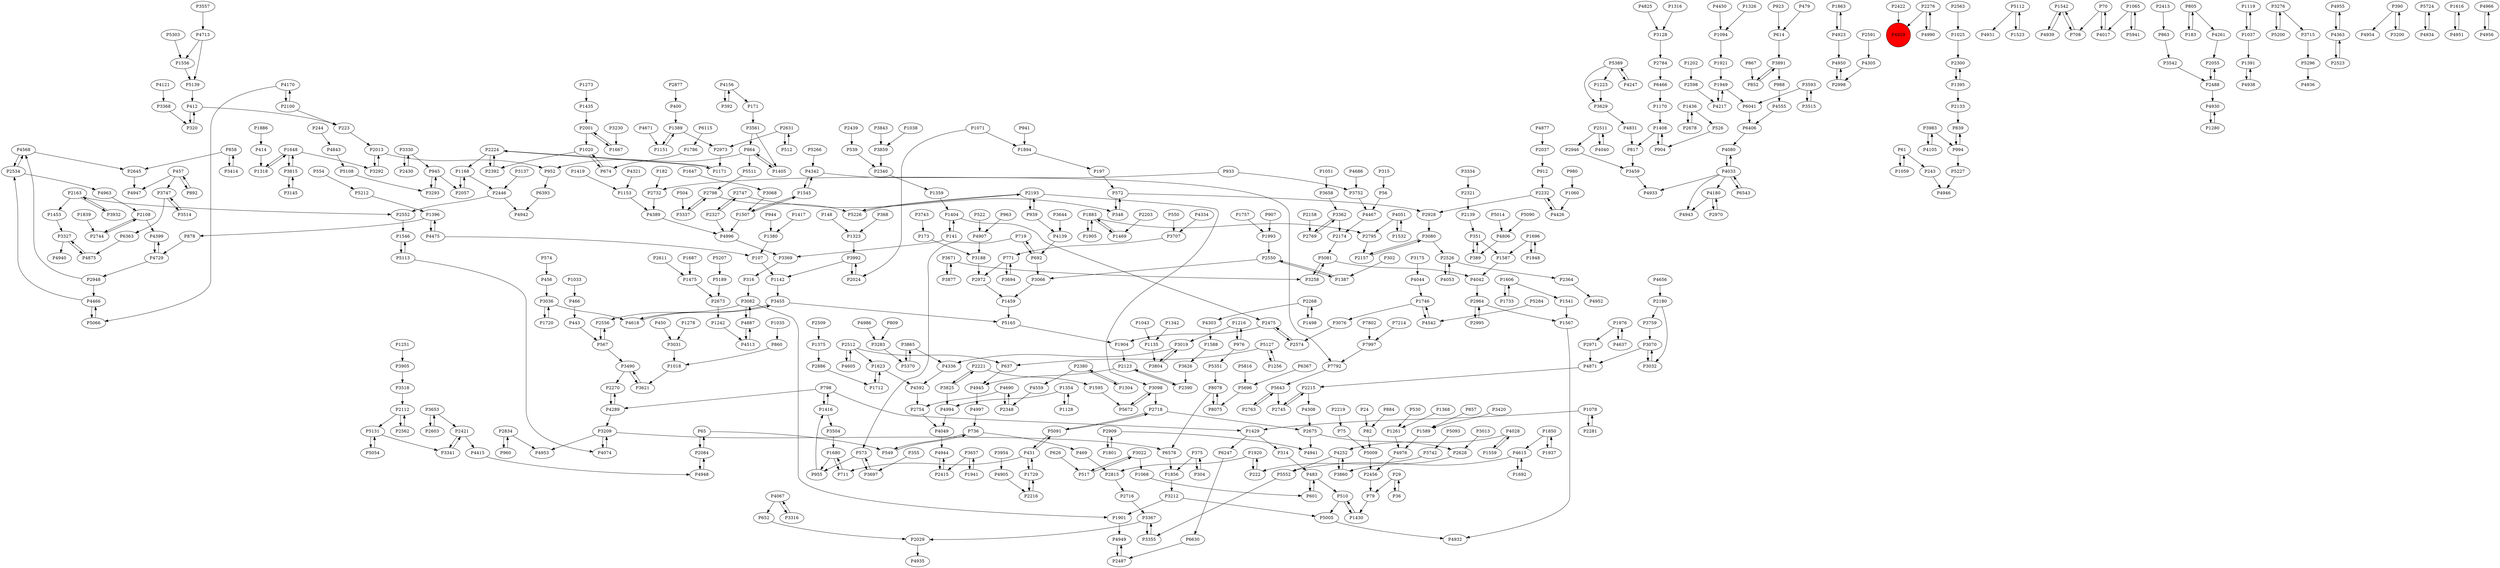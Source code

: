 digraph {
	P2834 -> P4953
	P5511 -> P2798
	P3860 -> P4252
	P2392 -> P2224
	P1921 -> P1949
	P4615 -> P5552
	P2971 -> P4871
	P2112 -> P5131
	P1256 -> P5127
	P3188 -> P2972
	P1863 -> P4923
	P3905 -> P3518
	P1712 -> P1623
	P1687 -> P1475
	P5303 -> P1556
	P2276 -> P4929
	P6367 -> P5696
	P1850 -> P4615
	P2037 -> P912
	P1242 -> P4513
	P2300 -> P1395
	P2108 -> P2744
	P3031 -> P1018
	P3992 -> P2024
	P1419 -> P1153
	P5127 -> P637
	P4044 -> P1746
	P504 -> P3337
	P3707 -> P771
	P4033 -> P6543
	P304 -> P375
	P4342 -> P7792
	P2327 -> P2747
	P939 -> P2193
	P2946 -> P3459
	P3341 -> P2421
	P4042 -> P2964
	P839 -> P994
	P574 -> P456
	P4321 -> P1153
	P1216 -> P3019
	P4033 -> P4180
	P2029 -> P4935
	P3082 -> P4887
	P5112 -> P4931
	P2603 -> P3653
	P4105 -> P3983
	P4399 -> P4729
	P3954 -> P4905
	P65 -> P2084
	P4053 -> P2526
	P1542 -> P708
	P3747 -> P3514
	P4389 -> P4996
	P2973 -> P1171
	P5284 -> P4542
	P8078 -> P8075
	P4261 -> P2055
	P4825 -> P3128
	P1746 -> P3076
	P3658 -> P3362
	P2084 -> P65
	P4871 -> P2215
	P2276 -> P4990
	P4729 -> P4399
	P1033 -> P466
	P1059 -> P61
	P960 -> P2834
	P320 -> P412
	P2446 -> P2552
	P2108 -> P4399
	P2763 -> P5643
	P3362 -> P2769
	P2057 -> P1168
	P2512 -> P4605
	P1894 -> P197
	P6115 -> P1786
	P2232 -> P2928
	P1647 -> P3068
	P601 -> P483
	P1119 -> P1037
	P1746 -> P4542
	P4944 -> P2415
	P5643 -> P2745
	P1216 -> P976
	P798 -> P4289
	P2157 -> P3080
	P6393 -> P4942
	P2928 -> P3080
	P1389 -> P1151
	P2439 -> P539
	P1404 -> P141
	P3891 -> P852
	P5139 -> P412
	P1692 -> P4615
	P2964 -> P2995
	P1937 -> P1850
	P1354 -> P1128
	P626 -> P517
	P431 -> P1729
	P5090 -> P4806
	P1251 -> P3905
	P2221 -> P1595
	P1354 -> P4994
	P4690 -> P2348
	P457 -> P3747
	P567 -> P2556
	P141 -> P1404
	P3276 -> P5200
	P4955 -> P4363
	P4713 -> P1556
	P3504 -> P1680
	P414 -> P1318
	P1416 -> P3504
	P4994 -> P4049
	P1886 -> P414
	P483 -> P601
	P355 -> P3697
	P4217 -> P1949
	P375 -> P1856
	P2123 -> P4945
	P719 -> P573
	P2112 -> P2562
	P2380 -> P1304
	P1567 -> P4932
	P1153 -> P4389
	P1020 -> P674
	P65 -> P549
	P5131 -> P5054
	P2163 -> P2552
	P412 -> P223
	P3414 -> P858
	P5296 -> P4936
	P2456 -> P79
	P4997 -> P736
	P2631 -> P2973
	P3621 -> P3490
	P3843 -> P3859
	P4033 -> P4943
	P4637 -> P1976
	P2390 -> P2123
	P6363 -> P4875
	P2511 -> P4040
	P867 -> P852
	P955 -> P1416
	P736 -> P469
	P798 -> P1429
	P2754 -> P4049
	P4939 -> P1542
	P2364 -> P4952
	P3657 -> P2415
	P923 -> P614
	P864 -> P952
	P2563 -> P1025
	P907 -> P1993
	P1729 -> P431
	P994 -> P839
	P1757 -> P1993
	P2526 -> P4053
	P2224 -> P1171
	P4067 -> P652
	P1904 -> P2123
	P3327 -> P4940
	P2488 -> P2055
	P2340 -> P1359
	P1941 -> P3657
	P2556 -> P567
	P3337 -> P2798
	P2628 -> P3860
	P1680 -> P711
	P5189 -> P2673
	P390 -> P4954
	P3212 -> P5005
	P2224 -> P2392
	P858 -> P2645
	P3367 -> P2029
	P5266 -> P4342
	P1396 -> P4475
	P70 -> P4017
	P36 -> P29
	P912 -> P2232
	P3593 -> P6041
	P412 -> P320
	P1648 -> P3292
	P857 -> P1589
	P1316 -> P3128
	P1273 -> P1435
	P1786 -> P674
	P2512 -> P1623
	P3455 -> P5165
	P2769 -> P3362
	P1949 -> P4217
	P1905 -> P1883
	P4363 -> P2523
	P4139 -> P692
	P2001 -> P1020
	P904 -> P1408
	P389 -> P351
	P4336 -> P4592
	P860 -> P1018
	P1280 -> P4930
	P550 -> P3707
	P1901 -> P4949
	P708 -> P1542
	P2139 -> P351
	P4875 -> P3327
	P539 -> P2340
	P884 -> P82
	P2948 -> P4568
	P3542 -> P2488
	P1018 -> P3621
	P1429 -> P6247
	P994 -> P5227
	P1559 -> P4028
	P4466 -> P5066
	P1223 -> P3629
	P573 -> P3697
	P2415 -> P4944
	P3022 -> P1068
	P1037 -> P1119
	P4930 -> P1280
	P736 -> P549
	P3175 -> P4044
	P3212 -> P1901
	P4170 -> P2100
	P141 -> P3369
	P24 -> P82
	P457 -> P4947
	P652 -> P2029
	P549 -> P736
	P1436 -> P526
	P1498 -> P2268
	P302 -> P1387
	P3515 -> P3593
	P4568 -> P2534
	P1696 -> P1948
	P3697 -> P573
	P3490 -> P3621
	P4831 -> P817
	P244 -> P4843
	P4963 -> P2108
	P3019 -> P4336
	P3355 -> P3367
	P2123 -> P2390
	P469 -> P2815
	P2834 -> P960
	P1417 -> P1380
	P3891 -> P988
	P5066 -> P4466
	P4017 -> P70
	P1680 -> P955
	P1060 -> P4426
	P1435 -> P2001
	P2174 -> P5081
	P5552 -> P3355
	P2574 -> P2475
	P798 -> P1416
	P3593 -> P3515
	P4877 -> P2037
	P1025 -> P2300
	P4080 -> P4033
	P1405 -> P864
	P522 -> P4907
	P2084 -> P4948
	P771 -> P2972
	P4887 -> P3082
	P5091 -> P2718
	P1436 -> P2678
	P3200 -> P390
	P390 -> P3200
	P4986 -> P3283
	P1171 -> P2224
	P2013 -> P3292
	P3036 -> P4618
	P2909 -> P1801
	P2488 -> P4930
	P3626 -> P2390
	P809 -> P3283
	P2158 -> P2769
	P4605 -> P2512
	P1430 -> P510
	P1168 -> P2057
	P4450 -> P1094
	P1733 -> P1606
	P4033 -> P4080
	P4905 -> P2216
	P3330 -> P2430
	P70 -> P708
	P3293 -> P945
	P1094 -> P1921
	P2998 -> P4950
	P2193 -> P3098
	P315 -> P56
	P2380 -> P4559
	P3283 -> P5370
	P171 -> P3561
	P6578 -> P1856
	P5816 -> P5696
	P3082 -> P2556
	P3983 -> P994
	P61 -> P243
	P4303 -> P1588
	P963 -> P4907
	P1304 -> P2380
	P4028 -> P1559
	P1065 -> P5941
	P4033 -> P4933
	P3992 -> P1142
	P2611 -> P1475
	P5389 -> P1223
	P5696 -> P8075
	P1078 -> P1429
	P5081 -> P4042
	P5113 -> P1546
	P2446 -> P4942
	P2421 -> P4415
	P2055 -> P2488
	P392 -> P4156
	P1395 -> P2300
	P2747 -> P2327
	P2747 -> P348
	P5724 -> P4934
	P3334 -> P2321
	P2591 -> P4305
	P1459 -> P5165
	P1587 -> P4042
	P4990 -> P2276
	P4475 -> P1396
	P3865 -> P4336
	P1396 -> P878
	P4252 -> P5552
	P2215 -> P2745
	P980 -> P1060
	P348 -> P572
	P3076 -> P2574
	P4945 -> P4997
	P512 -> P2631
	P3327 -> P4875
	P316 -> P3082
	P4067 -> P3316
	P3080 -> P2157
	P939 -> P4139
	P107 -> P1142
	P7214 -> P7997
	P572 -> P348
	P3815 -> P3145
	P1142 -> P3455
	P3098 -> P2718
	P457 -> P892
	P82 -> P5009
	P7997 -> P7792
	P2718 -> P2675
	P1202 -> P2598
	P1883 -> P1469
	P2013 -> P952
	P1395 -> P2133
	P351 -> P1587
	P1546 -> P5113
	P4686 -> P3752
	P4040 -> P2511
	P8075 -> P8078
	P3032 -> P3070
	P79 -> P1430
	P3367 -> P3355
	P2909 -> P4941
	P1920 -> P2815
	P2100 -> P4170
	P4934 -> P5724
	P2215 -> P4308
	P945 -> P3293
	P3209 -> P4953
	P2422 -> P4929
	P1318 -> P1648
	P2534 -> P4963
	P4180 -> P4943
	P4938 -> P1391
	P3514 -> P3747
	P5108 -> P3293
	P2511 -> P2946
	P1729 -> P2216
	P1589 -> P4976
	P2421 -> P3341
	P3080 -> P2526
	P567 -> P3490
	P4949 -> P2487
	P400 -> P1389
	P1020 -> P2392
	P183 -> P805
	P2216 -> P1729
	P2598 -> P4217
	P197 -> P572
	P1993 -> P2550
	P4334 -> P3707
	P573 -> P955
	P4976 -> P2456
	P3368 -> P320
	P2281 -> P1078
	P5112 -> P1523
	P3815 -> P1648
	P2268 -> P4303
	P6247 -> P6630
	P2972 -> P1459
	P4542 -> P1746
	P5207 -> P5189
	P1667 -> P2001
	P2512 -> P637
	P3694 -> P771
	P1469 -> P1883
	P6543 -> P4033
	P29 -> P79
	P3877 -> P3671
	P1556 -> P5139
	P3145 -> P3815
	P5127 -> P1256
	P3859 -> P2340
	P1068 -> P601
	P817 -> P3459
	P5212 -> P1396
	P3653 -> P2603
	P864 -> P1405
	P148 -> P1323
	P3230 -> P1667
	P4049 -> P4944
	P3022 -> P517
	P2523 -> P4363
	P1541 -> P1567
	P5389 -> P4247
	P3932 -> P2163
	P805 -> P183
	P1170 -> P1408
	P5227 -> P4946
	P933 -> P2732
	P2024 -> P3992
	P5226 -> P2193
	P2718 -> P5091
	P3653 -> P2421
	P3137 -> P2446
	P1720 -> P3036
	P3066 -> P1459
	P5131 -> P3341
	P1326 -> P1094
	P2193 -> P939
	P2203 -> P1469
	P892 -> P457
	P2224 -> P1168
	P530 -> P1261
	P4950 -> P2998
	P1648 -> P1318
	P1429 -> P314
	P2475 -> P2574
	P3752 -> P4467
	P6466 -> P1170
	P3557 -> P4713
	P554 -> P5212
	P2413 -> P863
	P6406 -> P4080
	P3420 -> P1589
	P5351 -> P8078
	P1545 -> P4342
	P1453 -> P3327
	P945 -> P2057
	P61 -> P1059
	P2534 -> P4568
	P2163 -> P1453
	P2562 -> P2112
	P1542 -> P4939
	P314 -> P483
	P4568 -> P2645
	P1408 -> P904
	P4252 -> P3860
	P3369 -> P316
	P1416 -> P798
	P3671 -> P3258
	P2552 -> P1546
	P674 -> P1020
	P3209 -> P4074
	P2886 -> P1712
	P3490 -> P2270
	P2744 -> P2108
	P1883 -> P1905
	P526 -> P904
	P2631 -> P512
	P1475 -> P2673
	P1976 -> P2971
	P2798 -> P5226
	P944 -> P1380
	P3013 -> P2628
	P3070 -> P4871
	P3362 -> P2174
	P4592 -> P2754
	P3743 -> P173
	P4559 -> P2348
	P4923 -> P4950
	P4615 -> P1692
	P4806 -> P389
	P1856 -> P3212
	P3082 -> P1901
	P2221 -> P3825
	P4475 -> P107
	P173 -> P3188
	P5200 -> P3276
	P2270 -> P4289
	P5370 -> P3865
	P1387 -> P2550
	P2163 -> P3932
	P5014 -> P4806
	P864 -> P5511
	P878 -> P4729
	P2219 -> P75
	P1507 -> P1545
	P2970 -> P4180
	P4170 -> P5066
	P4028 -> P4252
	P1616 -> P4951
	P1071 -> P1894
	P2948 -> P4466
	P2877 -> P400
	P692 -> P719
	P2180 -> P3032
	P3742 -> P222
	P2268 -> P1498
	P5081 -> P3258
	P1135 -> P3804
	P3715 -> P5296
	P4156 -> P392
	P510 -> P1430
	P3825 -> P2221
	P952 -> P6393
	P3747 -> P6363
	P1065 -> P4017
	P2001 -> P1667
	P1949 -> P6041
	P3561 -> P1405
	P2348 -> P4690
	P1359 -> P1404
	P75 -> P5009
	P223 -> P2013
	P368 -> P1323
	P2675 -> P4941
	P510 -> P5005
	P2645 -> P4947
	P692 -> P3066
	P4948 -> P2084
	P1883 -> P2795
	P1408 -> P817
	P4656 -> P2180
	P3098 -> P5672
	P5165 -> P1904
	P8078 -> P6578
	P1389 -> P2973
	P1606 -> P1541
	P3518 -> P2112
	P2550 -> P3066
	P4513 -> P4887
	P6630 -> P2487
	P2716 -> P3367
	P3330 -> P945
	P3644 -> P4139
	P7802 -> P7997
	P1545 -> P1507
	P4247 -> P5389
	P1507 -> P4996
	P2232 -> P4426
	P4996 -> P3369
	P431 -> P711
	P5005 -> P4932
	P4466 -> P2534
	P5389 -> P3629
	P5093 -> P3742
	P4951 -> P1616
	P1623 -> P4592
	P805 -> P4261
	P4923 -> P1863
	P3036 -> P1720
	P976 -> P5351
	P3671 -> P3877
	P1323 -> P3992
	P614 -> P3891
	P4671 -> P1151
	P2100 -> P223
	P3068 -> P1507
	P1391 -> P4938
	P771 -> P3694
	P1976 -> P4637
	P1648 -> P3815
	P2430 -> P3330
	P4051 -> P2795
	P4907 -> P3188
	P2678 -> P1436
	P2475 -> P1904
	P2526 -> P2364
	P3865 -> P5370
	P5009 -> P2456
	P4121 -> P3368
	P4555 -> P6406
	P988 -> P4555
	P2964 -> P1567
	P1151 -> P1389
	P1948 -> P1696
	P1588 -> P3626
	P3459 -> P4933
	P1071 -> P2024
	P5091 -> P431
	P2193 -> P5226
	P2784 -> P6466
	P4342 -> P1545
	P3128 -> P2784
	P1380 -> P107
	P1035 -> P860
	P858 -> P3414
	P1375 -> P2886
	P483 -> P510
	P4180 -> P2970
	P2798 -> P3337
	P3561 -> P864
	P2732 -> P4389
	P7792 -> P5643
	P222 -> P1920
	P1278 -> P3031
	P1404 -> P2475
	P1595 -> P5672
	P479 -> P614
	P1168 -> P2446
	P3276 -> P3715
	P1051 -> P3658
	P5941 -> P1065
	P3316 -> P4067
	P1342 -> P1135
	P3292 -> P2013
	P3070 -> P3032
	P1606 -> P1733
	P4289 -> P2270
	P2995 -> P2964
	P4305 -> P2998
	P1128 -> P1354
	P243 -> P4946
	P2815 -> P2716
	P443 -> P567
	P1839 -> P2744
	P5113 -> P4074
	P182 -> P2732
	P2180 -> P3759
	P450 -> P3031
	P3804 -> P3019
	P1038 -> P3859
	P6041 -> P6406
	P1368 -> P1261
	P4426 -> P2232
	P4363 -> P4955
	P2509 -> P1375
	P1696 -> P1587
	P719 -> P692
	P4843 -> P5108
	P5643 -> P2763
	P3455 -> P4618
	P976 -> P1216
	P4051 -> P1532
	P1037 -> P1391
	P3759 -> P3070
	P1043 -> P1135
	P56 -> P4467
	P1801 -> P2909
	P4713 -> P5139
	P3258 -> P5081
	P2745 -> P2215
	P4415 -> P4948
	P1261 -> P4976
	P637 -> P4945
	P4618 -> P3455
	P431 -> P5091
	P1850 -> P1937
	P3657 -> P1941
	P517 -> P3022
	P4156 -> P171
	P863 -> P3542
	P572 -> P2928
	P4729 -> P2948
	P1623 -> P1712
	P2795 -> P2157
	P933 -> P3752
	P5054 -> P5131
	P2550 -> P1387
	P3019 -> P3804
	P3983 -> P4105
	P4690 -> P2754
	P3629 -> P4831
	P711 -> P1680
	P2133 -> P839
	P3825 -> P4994
	P2675 -> P2628
	P466 -> P443
	P1078 -> P2281
	P2673 -> P1242
	P4966 -> P4956
	P2327 -> P4996
	P1523 -> P5112
	P351 -> P389
	P1920 -> P222
	P1532 -> P4051
	P4956 -> P4966
	P2487 -> P4949
	P4887 -> P4513
	P4074 -> P3209
	P941 -> P1894
	P852 -> P3891
	P29 -> P36
	P5672 -> P3098
	P4289 -> P3209
	P3209 -> P6578
	P4308 -> P2675
	P456 -> P3036
	P375 -> P304
	P4467 -> P2174
	P2321 -> P2139
	P4929 [shape=circle]
	P4929 [style=filled]
	P4929 [fillcolor=red]
}